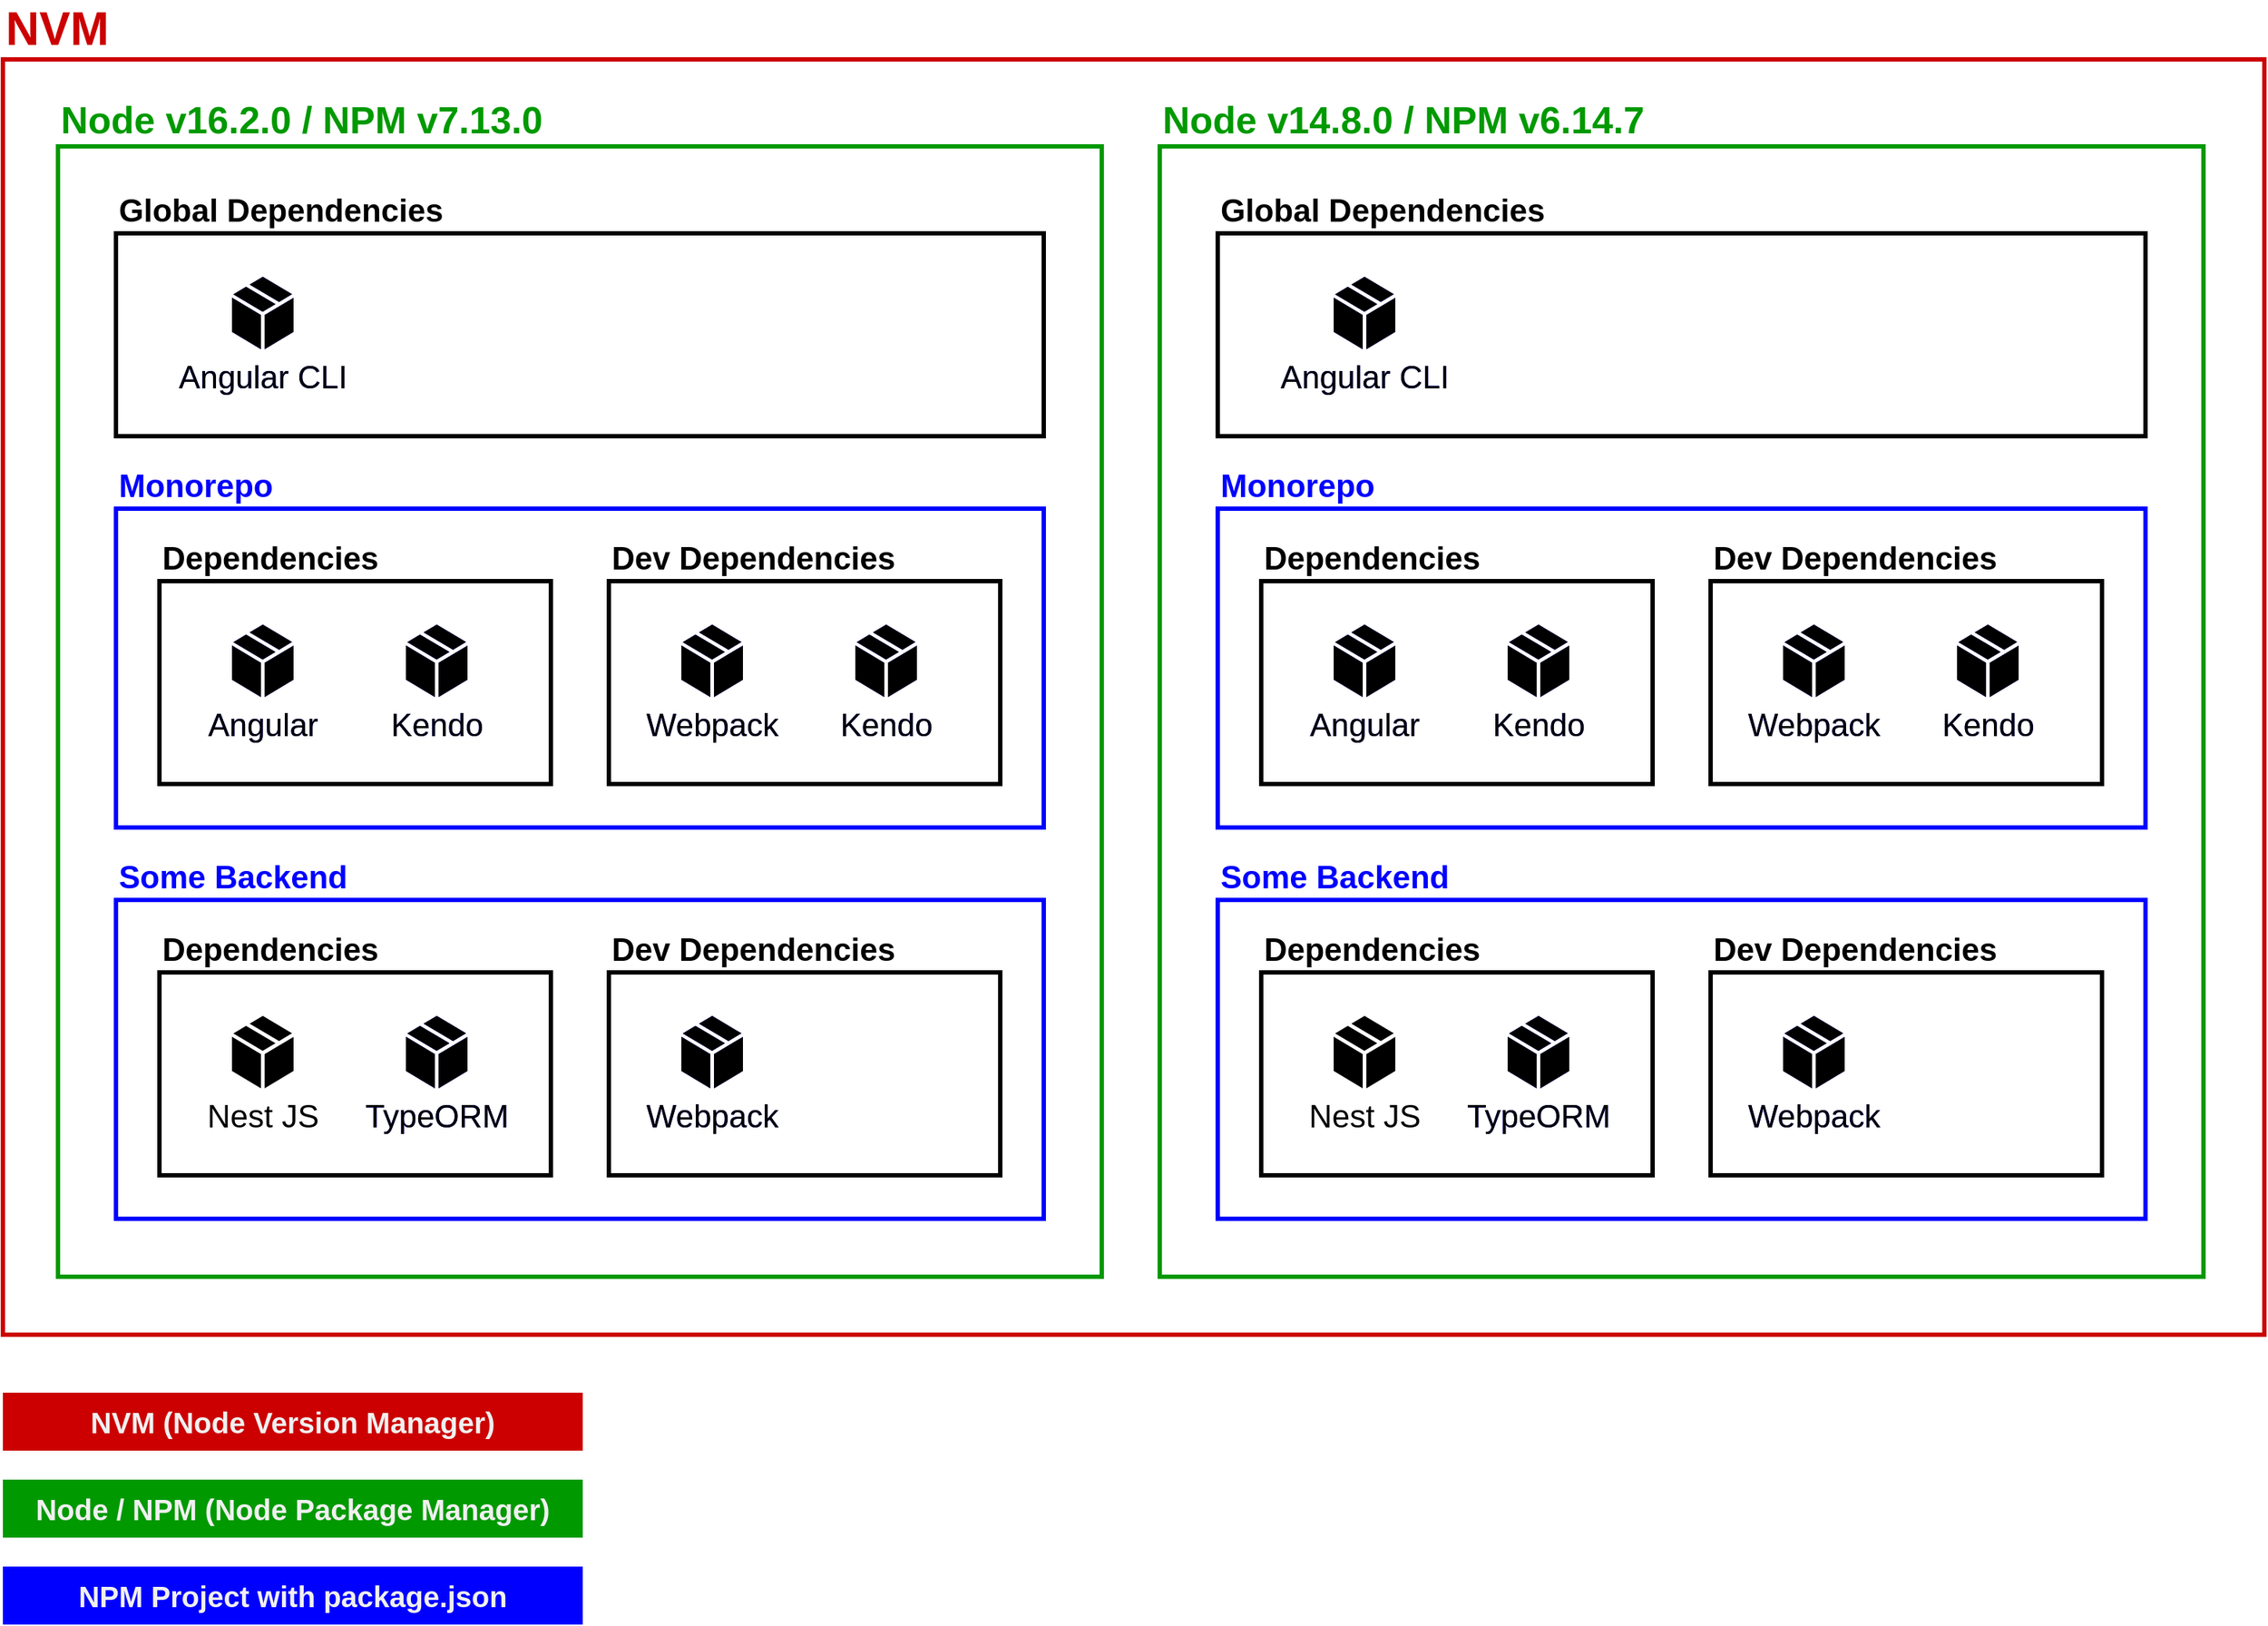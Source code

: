 <mxfile scale="1" border="50">
    <diagram id="cHvEv7hvVx5K6SOpkBC5" name="Overview">
        <mxGraphModel dx="1273" dy="1120" grid="1" gridSize="10" guides="1" tooltips="1" connect="1" arrows="1" fold="1" page="1" pageScale="1" pageWidth="850" pageHeight="1100" background="#ffffff" math="0" shadow="0">
            <root>
                <mxCell id="0"/>
                <mxCell id="1" parent="0"/>
                <mxCell id="82" value="&lt;font style=&quot;font-size: 32px&quot;&gt;NVM&lt;/font&gt;" style="rounded=0;whiteSpace=wrap;html=1;fontSize=22;strokeWidth=3;align=left;verticalAlign=bottom;fillColor=none;labelPosition=center;verticalLabelPosition=top;fontStyle=1;fontColor=#CC0000;strokeColor=#CC0000;" parent="1" vertex="1">
                    <mxGeometry x="40" y="80" width="1560" height="880" as="geometry"/>
                </mxCell>
                <mxCell id="33" value="" style="group;fontSize=12;" parent="1" vertex="1" connectable="0">
                    <mxGeometry x="78" y="140" width="719" height="780" as="geometry"/>
                </mxCell>
                <mxCell id="2" value="&lt;font style=&quot;font-size: 26px&quot;&gt;Node v16.2.0 / NPM v7.13.0&lt;/font&gt;" style="rounded=0;whiteSpace=wrap;html=1;fillColor=none;strokeWidth=3;align=left;fontSize=22;fontStyle=1;labelPosition=center;verticalLabelPosition=top;verticalAlign=bottom;textDirection=ltr;horizontal=1;strokeColor=#009900;fontColor=#009900;" parent="33" vertex="1">
                    <mxGeometry width="720" height="780" as="geometry"/>
                </mxCell>
                <mxCell id="12" value="Monorepo" style="rounded=0;whiteSpace=wrap;html=1;fillColor=none;strokeWidth=3;align=left;fontSize=22;fontStyle=1;labelPosition=center;verticalLabelPosition=top;verticalAlign=bottom;textDirection=ltr;horizontal=1;fontColor=#0000FF;strokeColor=#0000FF;" parent="33" vertex="1">
                    <mxGeometry x="40" y="250" width="640" height="220" as="geometry"/>
                </mxCell>
                <mxCell id="4" value="Dependencies" style="rounded=0;whiteSpace=wrap;html=1;fillColor=none;strokeWidth=3;align=left;fontSize=22;fontStyle=1;labelPosition=center;verticalLabelPosition=top;verticalAlign=bottom;textDirection=ltr;horizontal=1;strokeColor=#000000;fontColor=#000000;" parent="33" vertex="1">
                    <mxGeometry x="70" y="300" width="270" height="140" as="geometry"/>
                </mxCell>
                <mxCell id="5" value="Angular" style="verticalLabelPosition=bottom;html=1;verticalAlign=top;align=center;strokeColor=none;shape=mxgraph.azure.cloud_service_package_file;fontSize=22;fillColor=#0000FF;fontColor=#0000FF;" parent="33" vertex="1">
                    <mxGeometry x="120" y="330" width="42.5" height="50" as="geometry"/>
                </mxCell>
                <mxCell id="6" value="Kendo" style="verticalLabelPosition=bottom;html=1;verticalAlign=top;align=center;strokeColor=none;shape=mxgraph.azure.cloud_service_package_file;fontSize=22;fillColor=#0000FF;fontColor=#0000FF;" parent="33" vertex="1">
                    <mxGeometry x="240" y="330" width="42.5" height="50" as="geometry"/>
                </mxCell>
                <mxCell id="9" value="Dev Dependencies" style="rounded=0;whiteSpace=wrap;html=1;fillColor=none;strokeWidth=3;align=left;fontSize=22;fontStyle=1;labelPosition=center;verticalLabelPosition=top;verticalAlign=bottom;textDirection=ltr;horizontal=1;strokeColor=#000000;fontColor=#000000;" parent="33" vertex="1">
                    <mxGeometry x="380" y="300" width="270" height="140" as="geometry"/>
                </mxCell>
                <mxCell id="10" value="Webpack" style="verticalLabelPosition=bottom;html=1;verticalAlign=top;align=center;strokeColor=none;shape=mxgraph.azure.cloud_service_package_file;fontSize=22;fillColor=#0000FF;fontColor=#0000FF;" parent="33" vertex="1">
                    <mxGeometry x="430" y="330" width="42.5" height="50" as="geometry"/>
                </mxCell>
                <mxCell id="11" value="Kendo" style="verticalLabelPosition=bottom;html=1;verticalAlign=top;align=center;strokeColor=none;shape=mxgraph.azure.cloud_service_package_file;fontSize=22;fillColor=#0000FF;fontColor=#0000FF;" parent="33" vertex="1">
                    <mxGeometry x="550" y="330" width="42.5" height="50" as="geometry"/>
                </mxCell>
                <mxCell id="13" value="Global Dependencies" style="rounded=0;whiteSpace=wrap;html=1;fillColor=none;strokeWidth=3;align=left;fontSize=22;fontStyle=1;labelPosition=center;verticalLabelPosition=top;verticalAlign=bottom;textDirection=ltr;horizontal=1;strokeColor=#000000;fontColor=#000000;" parent="33" vertex="1">
                    <mxGeometry x="40" y="60" width="640" height="140" as="geometry"/>
                </mxCell>
                <mxCell id="14" value="Angular CLI" style="verticalLabelPosition=bottom;html=1;verticalAlign=top;align=center;strokeColor=none;shape=mxgraph.azure.cloud_service_package_file;fontSize=22;fillColor=#0000FF;fontColor=#0000FF;" parent="33" vertex="1">
                    <mxGeometry x="120" y="90" width="42.5" height="50" as="geometry"/>
                </mxCell>
                <mxCell id="17" value="Some Backend" style="rounded=0;whiteSpace=wrap;html=1;fillColor=none;strokeWidth=3;align=left;fontSize=22;fontStyle=1;labelPosition=center;verticalLabelPosition=top;verticalAlign=bottom;textDirection=ltr;horizontal=1;fontColor=#0000FF;strokeColor=#0000FF;" parent="33" vertex="1">
                    <mxGeometry x="40" y="520" width="640" height="220" as="geometry"/>
                </mxCell>
                <mxCell id="18" value="Dependencies" style="rounded=0;whiteSpace=wrap;html=1;fillColor=none;strokeWidth=3;align=left;fontSize=22;fontStyle=1;labelPosition=center;verticalLabelPosition=top;verticalAlign=bottom;textDirection=ltr;horizontal=1;strokeColor=#000000;fontColor=#000000;" parent="33" vertex="1">
                    <mxGeometry x="70" y="570" width="270" height="140" as="geometry"/>
                </mxCell>
                <mxCell id="19" value="Nest JS" style="verticalLabelPosition=bottom;html=1;verticalAlign=top;align=center;strokeColor=none;shape=mxgraph.azure.cloud_service_package_file;fontSize=22;fontColor=#000000;fillColor=#000000;" parent="33" vertex="1">
                    <mxGeometry x="120" y="600" width="42.5" height="50" as="geometry"/>
                </mxCell>
                <mxCell id="20" value="TypeORM" style="verticalLabelPosition=bottom;html=1;verticalAlign=top;align=center;strokeColor=none;shape=mxgraph.azure.cloud_service_package_file;fontSize=22;fillColor=#0000FF;fontColor=#0000FF;" parent="33" vertex="1">
                    <mxGeometry x="240" y="600" width="42.5" height="50" as="geometry"/>
                </mxCell>
                <mxCell id="21" value="Dev Dependencies" style="rounded=0;whiteSpace=wrap;html=1;fillColor=none;strokeWidth=3;align=left;fontSize=22;fontStyle=1;labelPosition=center;verticalLabelPosition=top;verticalAlign=bottom;textDirection=ltr;horizontal=1;strokeColor=#000000;fontColor=#000000;" parent="33" vertex="1">
                    <mxGeometry x="380" y="570" width="270" height="140" as="geometry"/>
                </mxCell>
                <mxCell id="22" value="Webpack" style="verticalLabelPosition=bottom;html=1;verticalAlign=top;align=center;strokeColor=none;shape=mxgraph.azure.cloud_service_package_file;fontSize=22;fillColor=#0000FF;fontColor=#0000FF;" parent="33" vertex="1">
                    <mxGeometry x="430" y="600" width="42.5" height="50" as="geometry"/>
                </mxCell>
                <mxCell id="24" value="Angular CLI" style="verticalLabelPosition=bottom;html=1;verticalAlign=top;align=center;strokeColor=none;shape=mxgraph.azure.cloud_service_package_file;fontSize=22;fontColor=#000000;fillColor=#000000;" parent="33" vertex="1">
                    <mxGeometry x="120" y="90" width="42.5" height="50" as="geometry"/>
                </mxCell>
                <mxCell id="25" value="Angular" style="verticalLabelPosition=bottom;html=1;verticalAlign=top;align=center;strokeColor=none;shape=mxgraph.azure.cloud_service_package_file;fontSize=22;fontColor=#000000;fillColor=#000000;" parent="33" vertex="1">
                    <mxGeometry x="120" y="330" width="42.5" height="50" as="geometry"/>
                </mxCell>
                <mxCell id="26" value="Kendo" style="verticalLabelPosition=bottom;html=1;verticalAlign=top;align=center;strokeColor=none;shape=mxgraph.azure.cloud_service_package_file;fontSize=22;fontColor=#000000;fillColor=#000000;" parent="33" vertex="1">
                    <mxGeometry x="240" y="330" width="42.5" height="50" as="geometry"/>
                </mxCell>
                <mxCell id="27" value="Webpack" style="verticalLabelPosition=bottom;html=1;verticalAlign=top;align=center;strokeColor=none;shape=mxgraph.azure.cloud_service_package_file;fontSize=22;fontColor=#000000;fillColor=#000000;" parent="33" vertex="1">
                    <mxGeometry x="430" y="330" width="42.5" height="50" as="geometry"/>
                </mxCell>
                <mxCell id="28" value="Kendo" style="verticalLabelPosition=bottom;html=1;verticalAlign=top;align=center;strokeColor=none;shape=mxgraph.azure.cloud_service_package_file;fontSize=22;fontColor=#000000;fillColor=#000000;" parent="33" vertex="1">
                    <mxGeometry x="550" y="330" width="42.5" height="50" as="geometry"/>
                </mxCell>
                <mxCell id="29" value="Webpack" style="verticalLabelPosition=bottom;html=1;verticalAlign=top;align=center;strokeColor=none;shape=mxgraph.azure.cloud_service_package_file;fontSize=22;fontColor=#000000;fillColor=#000000;" parent="33" vertex="1">
                    <mxGeometry x="430" y="600" width="42.5" height="50" as="geometry"/>
                </mxCell>
                <mxCell id="30" value="TypeORM" style="verticalLabelPosition=bottom;html=1;verticalAlign=top;align=center;strokeColor=none;shape=mxgraph.azure.cloud_service_package_file;fontSize=22;fontColor=#000000;fillColor=#000000;" parent="33" vertex="1">
                    <mxGeometry x="240" y="600" width="42.5" height="50" as="geometry"/>
                </mxCell>
                <mxCell id="34" value="" style="group;fontSize=12;" parent="1" vertex="1" connectable="0">
                    <mxGeometry x="838" y="140" width="719" height="780" as="geometry"/>
                </mxCell>
                <mxCell id="35" value="&lt;font style=&quot;font-size: 26px&quot;&gt;Node v14.8.0 / NPM v6.14.7&lt;/font&gt;" style="rounded=0;whiteSpace=wrap;html=1;fillColor=none;strokeWidth=3;align=left;fontSize=22;fontStyle=1;labelPosition=center;verticalLabelPosition=top;verticalAlign=bottom;textDirection=ltr;horizontal=1;strokeColor=#009900;fontColor=#009900;" parent="34" vertex="1">
                    <mxGeometry width="720" height="780" as="geometry"/>
                </mxCell>
                <mxCell id="36" value="Monorepo" style="rounded=0;whiteSpace=wrap;html=1;fillColor=none;strokeWidth=3;align=left;fontSize=22;fontStyle=1;labelPosition=center;verticalLabelPosition=top;verticalAlign=bottom;textDirection=ltr;horizontal=1;fontColor=#0000FF;strokeColor=#0000FF;" parent="34" vertex="1">
                    <mxGeometry x="40" y="250" width="640" height="220" as="geometry"/>
                </mxCell>
                <mxCell id="37" value="Dependencies" style="rounded=0;whiteSpace=wrap;html=1;fillColor=none;strokeWidth=3;align=left;fontSize=22;fontStyle=1;labelPosition=center;verticalLabelPosition=top;verticalAlign=bottom;textDirection=ltr;horizontal=1;strokeColor=#000000;fontColor=#000000;" parent="34" vertex="1">
                    <mxGeometry x="70" y="300" width="270" height="140" as="geometry"/>
                </mxCell>
                <mxCell id="38" value="Angular" style="verticalLabelPosition=bottom;html=1;verticalAlign=top;align=center;strokeColor=none;shape=mxgraph.azure.cloud_service_package_file;fontSize=22;fillColor=#0000FF;fontColor=#0000FF;" parent="34" vertex="1">
                    <mxGeometry x="120" y="330" width="42.5" height="50" as="geometry"/>
                </mxCell>
                <mxCell id="39" value="Kendo" style="verticalLabelPosition=bottom;html=1;verticalAlign=top;align=center;strokeColor=none;shape=mxgraph.azure.cloud_service_package_file;fontSize=22;fillColor=#0000FF;fontColor=#0000FF;" parent="34" vertex="1">
                    <mxGeometry x="240" y="330" width="42.5" height="50" as="geometry"/>
                </mxCell>
                <mxCell id="40" value="Dev Dependencies" style="rounded=0;whiteSpace=wrap;html=1;fillColor=none;strokeWidth=3;align=left;fontSize=22;fontStyle=1;labelPosition=center;verticalLabelPosition=top;verticalAlign=bottom;textDirection=ltr;horizontal=1;strokeColor=#000000;fontColor=#000000;" parent="34" vertex="1">
                    <mxGeometry x="380" y="300" width="270" height="140" as="geometry"/>
                </mxCell>
                <mxCell id="41" value="Webpack" style="verticalLabelPosition=bottom;html=1;verticalAlign=top;align=center;strokeColor=none;shape=mxgraph.azure.cloud_service_package_file;fontSize=22;fillColor=#0000FF;fontColor=#0000FF;" parent="34" vertex="1">
                    <mxGeometry x="430" y="330" width="42.5" height="50" as="geometry"/>
                </mxCell>
                <mxCell id="42" value="Kendo" style="verticalLabelPosition=bottom;html=1;verticalAlign=top;align=center;strokeColor=none;shape=mxgraph.azure.cloud_service_package_file;fontSize=22;fillColor=#0000FF;fontColor=#0000FF;" parent="34" vertex="1">
                    <mxGeometry x="550" y="330" width="42.5" height="50" as="geometry"/>
                </mxCell>
                <mxCell id="43" value="Global Dependencies" style="rounded=0;whiteSpace=wrap;html=1;fillColor=none;strokeWidth=3;align=left;fontSize=22;fontStyle=1;labelPosition=center;verticalLabelPosition=top;verticalAlign=bottom;textDirection=ltr;horizontal=1;strokeColor=#000000;fontColor=#000000;" parent="34" vertex="1">
                    <mxGeometry x="40" y="60" width="640" height="140" as="geometry"/>
                </mxCell>
                <mxCell id="44" value="Angular CLI" style="verticalLabelPosition=bottom;html=1;verticalAlign=top;align=center;strokeColor=none;shape=mxgraph.azure.cloud_service_package_file;fontSize=22;fillColor=#0000FF;fontColor=#0000FF;" parent="34" vertex="1">
                    <mxGeometry x="120" y="90" width="42.5" height="50" as="geometry"/>
                </mxCell>
                <mxCell id="45" value="Some Backend" style="rounded=0;whiteSpace=wrap;html=1;fillColor=none;strokeWidth=3;align=left;fontSize=22;fontStyle=1;labelPosition=center;verticalLabelPosition=top;verticalAlign=bottom;textDirection=ltr;horizontal=1;fontColor=#0000FF;strokeColor=#0000FF;" parent="34" vertex="1">
                    <mxGeometry x="40" y="520" width="640" height="220" as="geometry"/>
                </mxCell>
                <mxCell id="46" value="Dependencies" style="rounded=0;whiteSpace=wrap;html=1;fillColor=none;strokeWidth=3;align=left;fontSize=22;fontStyle=1;labelPosition=center;verticalLabelPosition=top;verticalAlign=bottom;textDirection=ltr;horizontal=1;strokeColor=#000000;fontColor=#000000;" parent="34" vertex="1">
                    <mxGeometry x="70" y="570" width="270" height="140" as="geometry"/>
                </mxCell>
                <mxCell id="47" value="Nest JS" style="verticalLabelPosition=bottom;html=1;verticalAlign=top;align=center;strokeColor=none;shape=mxgraph.azure.cloud_service_package_file;fontSize=22;fontColor=#000000;fillColor=#000000;" parent="34" vertex="1">
                    <mxGeometry x="120" y="600" width="42.5" height="50" as="geometry"/>
                </mxCell>
                <mxCell id="48" value="TypeORM" style="verticalLabelPosition=bottom;html=1;verticalAlign=top;align=center;strokeColor=none;shape=mxgraph.azure.cloud_service_package_file;fontSize=22;fillColor=#0000FF;fontColor=#0000FF;" parent="34" vertex="1">
                    <mxGeometry x="240" y="600" width="42.5" height="50" as="geometry"/>
                </mxCell>
                <mxCell id="49" value="Dev Dependencies" style="rounded=0;whiteSpace=wrap;html=1;fillColor=none;strokeWidth=3;align=left;fontSize=22;fontStyle=1;labelPosition=center;verticalLabelPosition=top;verticalAlign=bottom;textDirection=ltr;horizontal=1;strokeColor=#000000;fontColor=#000000;" parent="34" vertex="1">
                    <mxGeometry x="380" y="570" width="270" height="140" as="geometry"/>
                </mxCell>
                <mxCell id="50" value="Webpack" style="verticalLabelPosition=bottom;html=1;verticalAlign=top;align=center;strokeColor=none;shape=mxgraph.azure.cloud_service_package_file;fontSize=22;fillColor=#0000FF;fontColor=#0000FF;" parent="34" vertex="1">
                    <mxGeometry x="430" y="600" width="42.5" height="50" as="geometry"/>
                </mxCell>
                <mxCell id="51" value="Angular CLI" style="verticalLabelPosition=bottom;html=1;verticalAlign=top;align=center;strokeColor=none;shape=mxgraph.azure.cloud_service_package_file;fontSize=22;fontColor=#000000;fillColor=#000000;" parent="34" vertex="1">
                    <mxGeometry x="120" y="90" width="42.5" height="50" as="geometry"/>
                </mxCell>
                <mxCell id="52" value="Angular" style="verticalLabelPosition=bottom;html=1;verticalAlign=top;align=center;strokeColor=none;shape=mxgraph.azure.cloud_service_package_file;fontSize=22;fontColor=#000000;fillColor=#000000;" parent="34" vertex="1">
                    <mxGeometry x="120" y="330" width="42.5" height="50" as="geometry"/>
                </mxCell>
                <mxCell id="53" value="Kendo" style="verticalLabelPosition=bottom;html=1;verticalAlign=top;align=center;strokeColor=none;shape=mxgraph.azure.cloud_service_package_file;fontSize=22;fontColor=#000000;fillColor=#000000;" parent="34" vertex="1">
                    <mxGeometry x="240" y="330" width="42.5" height="50" as="geometry"/>
                </mxCell>
                <mxCell id="54" value="Webpack" style="verticalLabelPosition=bottom;html=1;verticalAlign=top;align=center;strokeColor=none;shape=mxgraph.azure.cloud_service_package_file;fontSize=22;fontColor=#000000;fillColor=#000000;" parent="34" vertex="1">
                    <mxGeometry x="430" y="330" width="42.5" height="50" as="geometry"/>
                </mxCell>
                <mxCell id="55" value="Kendo" style="verticalLabelPosition=bottom;html=1;verticalAlign=top;align=center;strokeColor=none;shape=mxgraph.azure.cloud_service_package_file;fontSize=22;fontColor=#000000;fillColor=#000000;" parent="34" vertex="1">
                    <mxGeometry x="550" y="330" width="42.5" height="50" as="geometry"/>
                </mxCell>
                <mxCell id="56" value="Webpack" style="verticalLabelPosition=bottom;html=1;verticalAlign=top;align=center;strokeColor=none;shape=mxgraph.azure.cloud_service_package_file;fontSize=22;fontColor=#000000;fillColor=#000000;" parent="34" vertex="1">
                    <mxGeometry x="430" y="600" width="42.5" height="50" as="geometry"/>
                </mxCell>
                <mxCell id="57" value="TypeORM" style="verticalLabelPosition=bottom;html=1;verticalAlign=top;align=center;strokeColor=none;shape=mxgraph.azure.cloud_service_package_file;fontSize=22;fontColor=#000000;fillColor=#000000;" parent="34" vertex="1">
                    <mxGeometry x="240" y="600" width="42.5" height="50" as="geometry"/>
                </mxCell>
                <mxCell id="mtrAeIXvqWgf6g6eQOHz-82" value="&lt;font style=&quot;font-size: 20px&quot;&gt;&lt;b&gt;NVM (Node Version Manager)&lt;/b&gt;&lt;/font&gt;" style="rounded=0;whiteSpace=wrap;html=1;fillColor=#CC0000;align=center;fontColor=#F0F0F0;strokeColor=none;" vertex="1" parent="1">
                    <mxGeometry x="40" y="1000" width="400" height="40" as="geometry"/>
                </mxCell>
                <mxCell id="mtrAeIXvqWgf6g6eQOHz-83" value="&lt;font style=&quot;font-size: 20px&quot;&gt;&lt;b&gt;Node / NPM (Node Package Manager)&lt;/b&gt;&lt;/font&gt;" style="rounded=0;whiteSpace=wrap;html=1;align=center;fillColor=#009900;fontColor=#F0F0F0;strokeColor=none;" vertex="1" parent="1">
                    <mxGeometry x="40" y="1060" width="400" height="40" as="geometry"/>
                </mxCell>
                <mxCell id="mtrAeIXvqWgf6g6eQOHz-84" value="&lt;font style=&quot;font-size: 20px&quot;&gt;&lt;b&gt;NPM Project with package.json&lt;/b&gt;&lt;/font&gt;" style="rounded=0;whiteSpace=wrap;html=1;align=center;fillColor=#0000FF;fontColor=#F0F0F0;strokeColor=none;" vertex="1" parent="1">
                    <mxGeometry x="40" y="1120" width="400" height="40" as="geometry"/>
                </mxCell>
            </root>
        </mxGraphModel>
    </diagram>
</mxfile>